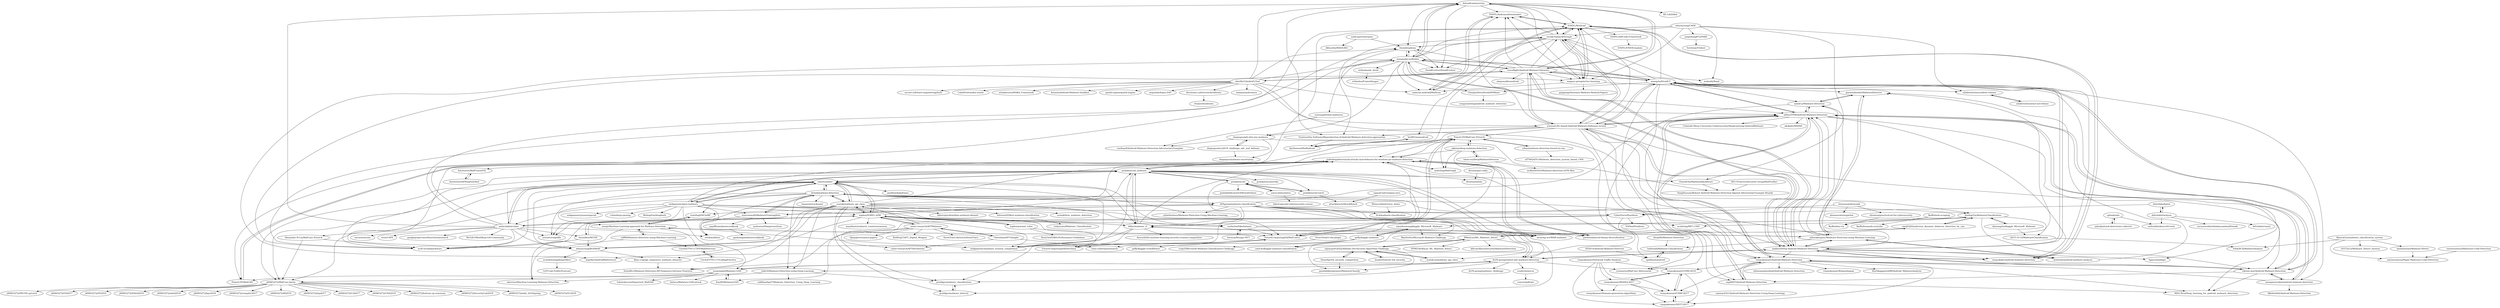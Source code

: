 digraph G {
"ArtemKushnerov/az" -> "E0HYL/AndrozooDownloader"
"ArtemKushnerov/az" -> "annamalai-nr/drebin"
"ArtemKushnerov/az" -> "fmind/euphony"
"ArtemKushnerov/az" -> "traceflight/Android-Malware-Datasets"
"ArtemKushnerov/az" -> "DroidEvolver/DroidEvolver"
"ArtemKushnerov/az" -> "seclab-fudan/APIGraph"
"ArtemKushnerov/az" -> "Trustworthy-Software/Reproduction-of-Android-Malware-detection-approaches"
"ArtemKushnerov/az" -> "wagner-group/active-learning"
"ArtemKushnerov/az" -> "IIE-LibD/libd" ["e"=1]
"ArtemKushnerov/az" -> "E0HYL/MsDroid"
"alexMyG/AndroPyTool" -> "traceflight/Android-Malware-Datasets"
"alexMyG/AndroPyTool" -> "annamalai-nr/drebin"
"alexMyG/AndroPyTool" -> "aditya5558/Android-Malware-Detection"
"alexMyG/AndroPyTool" -> "yueyueL/DL-based-Android-Malware-Defenses-review"
"alexMyG/AndroPyTool" -> "devoteam-cybertrust/droidstatx"
"alexMyG/AndroPyTool" -> "maaaaz/androwarn" ["e"=1]
"alexMyG/AndroPyTool" -> "secure-software-engineering/SuSi" ["e"=1]
"alexMyG/AndroPyTool" -> "CalebFenton/dex-oracle" ["e"=1]
"alexMyG/AndroPyTool" -> "fmind/euphony"
"alexMyG/AndroPyTool" -> "vinayakakv/android-malware-detection"
"alexMyG/AndroPyTool" -> "ArtemKushnerov/az"
"alexMyG/AndroPyTool" -> "xtiankisutsa/MARA_Framework" ["e"=1]
"alexMyG/AndroPyTool" -> "Areizen/Android-Malware-Sandbox" ["e"=1]
"alexMyG/AndroPyTool" -> "quark-engine/quark-engine" ["e"=1]
"alexMyG/AndroPyTool" -> "arguslab/Argus-SAF" ["e"=1]
"AFAgarap/malware-classification" -> "pratikpv/malware_classification"
"AFAgarap/malware-classification" -> "dchad/malware-detection"
"AFAgarap/malware-classification" -> "ManSoSec/Microsoft-Malware-Challenge"
"AFAgarap/malware-classification" -> "Te-k/malware-classification"
"AFAgarap/malware-classification" -> "pratikpv/malware_detect2"
"AFAgarap/malware-classification" -> "marcoramilli/MalwareTrainingSets"
"AFAgarap/malware-classification" -> "cyberhunters/Malware-Detection-Using-Machine-Learning"
"AFAgarap/malware-classification" -> "xvshiting/MFC-CNN"
"AFAgarap/malware-classification" -> "aditya5558/Android-Malware-Detection"
"AFAgarap/malware-classification" -> "ALFA-group/robust-adv-malware-detection"
"AFAgarap/malware-classification" -> "bindog/ToyMalwareClassification"
"AFAgarap/malware-classification" -> "urwithajit9/ClaMP"
"elastic/ember" -> "sophos/SOREL-20M"
"elastic/ember" -> "malicialab/avclass"
"elastic/ember" -> "endgameinc/gym-malware"
"elastic/ember" -> "pralab/secml_malware"
"elastic/ember" -> "ocatak/malware_api_class"
"elastic/ember" -> "erocarrera/pefile" ["e"=1]
"elastic/ember" -> "bfilar/malware_rl"
"elastic/ember" -> "ucsb-seclab/packware"
"elastic/ember" -> "FutureComputing4AI/MalConv2"
"elastic/ember" -> "endgameinc/malware_evasion_competition"
"elastic/ember" -> "dchad/malware-detection"
"elastic/ember" -> "Alexander-H-Liu/MalConv-Pytorch"
"elastic/ember" -> "j40903272/MalConv-keras"
"elastic/ember" -> "whyisyoung/BODMAS"
"elastic/ember" -> "guelfoweb/peframe" ["e"=1]
"ALFA-group/robust-adv-malware-detection" -> "pratikpv/malware_classification"
"ALFA-group/robust-adv-malware-detection" -> "yuxiaorun/MalConv-Adversarial"
"ALFA-group/robust-adv-malware-detection" -> "riak16/Malware-Detection-using-Deep-Learning"
"ALFA-group/robust-adv-malware-detection" -> "niallmcl/Deep-Android-Malware-Detection"
"ALFA-group/robust-adv-malware-detection" -> "yanminglai/Malware-GAN"
"ALFA-group/robust-adv-malware-detection" -> "ryderling/adversarial-attacks-and-defenses-for-windows-pe-malware-detection"
"ALFA-group/robust-adv-malware-detection" -> "srndic/mimicus"
"ALFA-group/robust-adv-malware-detection" -> "ALFA-group/malware_challenge"
"ZaydH/MalwareGAN" -> "yanminglai/Malware-GAN"
"tuff96/Malware-detection-using-Machine-Learning" -> "surajr/Machine-Learning-approach-for-Malware-Detection"
"tuff96/Malware-detection-using-Machine-Learning" -> "obarrera/Machine-Learning-Malware-Detection"
"tuff96/Malware-detection-using-Machine-Learning" -> "CircleZ3791117/PEMalDetection"
"shramos/polymorph" -> "shramos/winregmitm"
"shramos/polymorph" -> "CyberForce/Pesidious"
"shramos/polymorph" -> "shramos/practical-ml-for-cybersecurity"
"riak16/Malware-Detection-using-Deep-Learning" -> "siddhanthp27/Malware_Detection_Using_Deep_Learning"
"riak16/Malware-Detection-using-Deep-Learning" -> "pratikpv/malware_classification"
"riak16/Malware-Detection-using-Deep-Learning" -> "obarrera/Machine-Learning-Malware-Detection"
"malscan-android/MalScan" -> "E0HYL/MsDroid"
"malscan-android/MalScan" -> "E0HYL/AndrozooDownloader"
"cyber-research/APTMalware" -> "cyber-research/APTAttribution"
"cyber-research/APTMalware" -> "Cherishao/APT-Sample"
"cyber-research/APTMalware" -> "RedDrip7/APT_Digital_Weapon" ["e"=1]
"cyber-research/APTMalware" -> "threaTrace-detector/threaTrace" ["e"=1]
"cyber-research/APTMalware" -> "tfjmp/provenance-papers" ["e"=1]
"cyber-research/APTMalware" -> "ocatak/malware_api_class"
"cyber-research/APTMalware" -> "friendllcc/Malware-Detection-API-Sequence-Intrinsic-Features"
"cyber-research/APTMalware" -> "sophos/SOREL-20M"
"vikram-mm/Android-Malware-Detection" -> "aditya5558/Android-Malware-Detection"
"vikram-mm/Android-Malware-Detection" -> "vinayakumarr/Android-Malware-Detection"
"vikram-mm/Android-Malware-Detection" -> "aup8497/Android-Malware-Detection"
"vikram-mm/Android-Malware-Detection" -> "niallmcl/Deep-Android-Malware-Detection"
"vikram-mm/Android-Malware-Detection" -> "maoqyhz/DroidCC"
"vikram-mm/Android-Malware-Detection" -> "anoopmsivadas/android-malware-detection"
"vikram-mm/Android-Malware-Detection" -> "MSG-Xtra/Deep_learning_for_android_malware_detection"
"j40903272/MalConv-keras" -> "j40903272/PRUNE-pytorch"
"j40903272/MalConv-keras" -> "j40903272/OS2017"
"j40903272/MalConv-keras" -> "j40903272/SP2016"
"j40903272/MalConv-keras" -> "j40903272/NASA2016"
"j40903272/MalConv-keras" -> "j40903272/sdml2018"
"j40903272/MalConv-keras" -> "j40903272/hpc2018"
"j40903272/MalConv-keras" -> "j40903272/compiler2017"
"j40903272/MalConv-keras" -> "j40903272/IR2019"
"j40903272/MalConv-keras" -> "j40903272/dsp2017"
"j40903272/MalConv-keras" -> "j40903272/CA2017"
"j40903272/MalConv-keras" -> "j40903272/CNS2019"
"j40903272/MalConv-keras" -> "j40903272/bottom-up-summary"
"j40903272/MalConv-keras" -> "j40903272/SecurityLab2019"
"j40903272/MalConv-keras" -> "j40903272/mlds_2018spring"
"j40903272/MalConv-keras" -> "j40903272/VC2018"
"ylhao/malware-detection-based-on-cnn" -> "a574824551/Malware_detection_system_based_CNN"
"ylhao/malware-detection-based-on-cnn" -> "PowerLZY/MalConv-Pytorch"
"aditya5558/Android-Malware-Detection" -> "vikram-mm/Android-Malware-Detection"
"aditya5558/Android-Malware-Detection" -> "aup8497/Android-Malware-Detection"
"aditya5558/Android-Malware-Detection" -> "vinayakumarr/Android-Malware-Detection"
"aditya5558/Android-Malware-Detection" -> "maoqyhz/DroidCC"
"aditya5558/Android-Malware-Detection" -> "namk12/Malware-Detection"
"aditya5558/Android-Malware-Detection" -> "vinayakakv/android-malware-detection"
"aditya5558/Android-Malware-Detection" -> "yueyueL/DL-based-Android-Malware-Defenses-review"
"aditya5558/Android-Malware-Detection" -> "niallmcl/Deep-Android-Malware-Detection"
"aditya5558/Android-Malware-Detection" -> "Colorado-Mesa-University-Cybersecurity/DeepLearning-AndroidMalware" ["e"=1]
"aditya5558/Android-Malware-Detection" -> "anoopmsivadas/android-malware-detection"
"aditya5558/Android-Malware-Detection" -> "MSG-Xtra/Deep_learning_for_android_malware_detection"
"aditya5558/Android-Malware-Detection" -> "okokabv/MAPAS"
"aup8497/Android-Malware-Detection" -> "sammy4321/Android-Malware-Detection-Using-Deep-Learning"
"aup8497/Android-Malware-Detection" -> "MSG-Xtra/Deep_learning_for_android_malware_detection"
"aup8497/Android-Malware-Detection" -> "aditya5558/Android-Malware-Detection"
"aup8497/Android-Malware-Detection" -> "vinayakumarr/Android-Malware-Detection"
"spallas/mandroid" -> "hafeezali/Malware-Classification"
"maoqyhz/DroidCC" -> "aditya5558/Android-Malware-Detection"
"maoqyhz/DroidCC" -> "vikram-mm/Android-Malware-Detection"
"maoqyhz/DroidCC" -> "niallmcl/Deep-Android-Malware-Detection"
"maoqyhz/DroidCC" -> "yueyueL/DL-based-Android-Malware-Defenses-review"
"maoqyhz/DroidCC" -> "vinayakumarr/Android-Malware-Detection"
"maoqyhz/DroidCC" -> "namk12/Malware-Detection"
"maoqyhz/DroidCC" -> "annamalai-nr/drebin"
"maoqyhz/DroidCC" -> "gizemiskender/MalwareDetector"
"maoqyhz/DroidCC" -> "aup8497/Android-Malware-Detection"
"maoqyhz/DroidCC" -> "traceflight/Android-Malware-Datasets"
"maoqyhz/DroidCC" -> "anoopmsivadas/android-malware-detection"
"maoqyhz/DroidCC" -> "E0HYL/MsDroid"
"maoqyhz/DroidCC" -> "hgascon/adagio"
"maoqyhz/DroidCC" -> "ChenJunHero/DroidAPIMiner"
"maoqyhz/DroidCC" -> "seclab-fudan/APIGraph"
"yanminglai/Malware-GAN" -> "ZaydH/MalwareGAN"
"yanminglai/Malware-GAN" -> "PowerLZY/MalGAN"
"yanminglai/Malware-GAN" -> "lzylucy/Malware-GAN-attack"
"yanminglai/Malware-GAN" -> "tubutubucorn/Improved_MalGAN"
"yanminglai/Malware-GAN" -> "ALFA-group/robust-adv-malware-detection"
"yanminglai/Malware-GAN" -> "j40903272/MalConv-keras"
"zwq0320/malicious_dynamic_behavior_detection_by_cnn" -> "bindog/ToyMalwareClassification"
"zwq0320/malicious_dynamic_behavior_detection_by_cnn" -> "RManLuo/ML_Malware_detect"
"devoteam-cybertrust/droidstatx" -> "clviper/droidstatx"
"RManLuo/ML_Malware_detect" -> "enjoysport2022/Alibaba-3rd-Security-Algorithm-Challenge"
"RManLuo/ML_Malware_detect" -> "goodskillprogramer/MalwareClassify"
"RManLuo/ML_Malware_detect" -> "ocatak-zz/malware_api_class"
"RManLuo/ML_Malware_detect" -> "zwq0320/malicious_dynamic_behavior_detection_by_cnn"
"RManLuo/ML_Malware_detect" -> "HYWZ36/Aliyun_ML_Malware_detect"
"RManLuo/ML_Malware_detect" -> "k8scat/AliyunSecurityMaliwareDetection"
"Cherishao/APT-Sample" -> "cyber-research/APTMalware"
"Cherishao/APT-Sample" -> "cyber-research/APTAttribution"
"Cherishao/APT-Sample" -> "telsy-cyberops/research"
"ocatak-zz/malware_api_class" -> "enjoysport2022/Alibaba-3rd-Security-Algorithm-Challenge"
"namk12/Malware-Detection" -> "gizemiskender/MalwareDetector"
"namk12/Malware-Detection" -> "spallas/mandroid"
"namk12/Malware-Detection" -> "aditya5558/Android-Malware-Detection"
"endgameinc/malware_evasion_competition" -> "FutureComputing4AI/MalConv2"
"enjoysport2022/Alibaba-3rd-Security-Algorithm-Challenge" -> "beader/tianchi-3rd_security"
"enjoysport2022/Alibaba-3rd-Security-Algorithm-Challenge" -> "DeanNg/3rd_security_competition"
"enjoysport2022/Alibaba-3rd-Security-Algorithm-Challenge" -> "goodskillprogramer/MalwareClassify"
"enjoysport2022/Alibaba-3rd-Security-Algorithm-Challenge" -> "RManLuo/ML_Malware_detect"
"enjoysport2022/Alibaba-3rd-Security-Algorithm-Challenge" -> "ocatak-zz/malware_api_class"
"DeanNg/3rd_security_competition" -> "enjoysport2022/Alibaba-3rd-Security-Algorithm-Challenge"
"DeanNg/3rd_security_competition" -> "goodskillprogramer/MalwareClassify"
"ChenJunHero/DroidAPIMiner" -> "congyuandong/android_malware_detection"
"vinayakumarr/Android-Malware-Detection" -> "vinayakumarr/CDMC2016"
"vinayakumarr/Android-Malware-Detection" -> "vinayakumarr/CDMC2017"
"vinayakumarr/Android-Malware-Detection" -> "aditya5558/Android-Malware-Detection"
"vinayakumarr/Android-Malware-Detection" -> "aup8497/Android-Malware-Detection"
"vinayakumarr/Android-Malware-Detection" -> "vinayakumarr/DEFT-2017"
"vinayakumarr/Android-Malware-Detection" -> "vikram-mm/Android-Malware-Detection"
"vinayakumarr/Android-Malware-Detection" -> "aliemamalinezhad/Android-Malware-Detection"
"vinayakumarr/Android-Malware-Detection" -> "MSG-Xtra/Deep_learning_for_android_malware_detection"
"vinayakumarr/Android-Malware-Detection" -> "vinayakumarr/Kalasalingam"
"vinayakumarr/Android-Malware-Detection" -> "Kartikaggarwal98/Android_MalwareAnalysis"
"srndic/mimicus" -> "csmutz/pdfrate"
"beader/tianchi-3rd_security" -> "enjoysport2022/Alibaba-3rd-Security-Algorithm-Challenge"
"CircleZ3791117/PEMalDetection" -> "CircleZ3791117/CodingPractice"
"Alexander-H-Liu/MalConv-Pytorch" -> "j40903272/MalConv-keras"
"Alexander-H-Liu/MalConv-Pytorch" -> "ucsb-seclab/packware"
"sontung/drebin-malwares" -> "vasilisprf/Android-Malware-Detection-Adversarial-Examples"
"vinayakumarr/Network-Traffic-Analysis" -> "vinayakumarr/CDMC2016"
"vinayakumarr/Network-Traffic-Analysis" -> "vinayakumarr/CDMC2017"
"vinayakumarr/Network-Traffic-Analysis" -> "vinayakumarr/WASSA-2017"
"vinayakumarr/Network-Traffic-Analysis" -> "vinayakumarr/DEFT-2017"
"vinayakumarr/Network-Traffic-Analysis" -> "vinayakumarr/Domain-generation-algorithms"
"vinayakumarr/WASSA-2017" -> "vinayakumarr/DEFT-2017"
"vinayakumarr/WASSA-2017" -> "vinayakumarr/CDMC2016"
"vinayakumarr/WASSA-2017" -> "vinayakumarr/CDMC2017"
"vinayakumarr/WASSA-2017" -> "vinayakumarr/Domain-generation-algorithms"
"vinayakumarr/CDMC2017" -> "vinayakumarr/CDMC2016"
"vinayakumarr/CDMC2017" -> "vinayakumarr/DEFT-2017"
"vinayakumarr/DEFT-2017" -> "vinayakumarr/CDMC2017"
"vinayakumarr/CDMC2016" -> "vinayakumarr/CDMC2017"
"vinayakumarr/CDMC2016" -> "vinayakumarr/WASSA-2017"
"vinayakumarr/CDMC2016" -> "vinayakumarr/DEFT-2017"
"hafeezali/Malware-Classification" -> "spallas/mandroid"
"CircleZ3791117/CodingPractice" -> "CircleZ3791117/PEMalDetection"
"E0HYL/AndrozooDownloader" -> "E0HYL/MsDroid"
"E0HYL/AndrozooDownloader" -> "malscan-android/MalScan"
"shramos/practical-ml-for-cybersecurity" -> "lkuffo/data-viz"
"pratikpv/malware_detect2" -> "pratikpv/malware_classification"
"deqangss/aics2019_challenge_adv_mal_defense" -> "deqangss/adv-dnn-ens-malware"
"deqangss/aics2019_challenge_adv_mal_defense" -> "deqangss/malware-uncertainty"
"pratikpv/malware_classification" -> "pratikpv/malware_detect2"
"ocatak/malware_api_class" -> "whyisyoung/BODMAS"
"ocatak/malware_api_class" -> "ryderling/adversarial-attacks-and-defenses-for-windows-pe-malware-detection"
"ocatak/malware_api_class" -> "elastic/ember"
"ocatak/malware_api_class" -> "friendllcc/Malware-Detection-API-Sequence-Intrinsic-Features"
"ocatak/malware_api_class" -> "pratikpv/malware_detect2"
"ocatak/malware_api_class" -> "PowerLZY/MalConv-Pytorch"
"ocatak/malware_api_class" -> "khas-ccip/api_sequences_malware_datasets"
"ocatak/malware_api_class" -> "sophos/SOREL-20M"
"ocatak/malware_api_class" -> "dchad/malware-detection"
"ocatak/malware_api_class" -> "ocatak/lstm_malware_detection"
"ocatak/malware_api_class" -> "bitterzzZZ/Bert-malware-classification"
"ocatak/malware_api_class" -> "pratikpv/malware_classification"
"ocatak/malware_api_class" -> "riak16/Malware-Detection-using-Deep-Learning"
"ocatak/malware_api_class" -> "iosifache/DikeDataset"
"ocatak/malware_api_class" -> "fabriciojoc/brazilian-malware-dataset"
"CyberForce/Pesidious" -> "ZaydH/MalwareGAN"
"CyberForce/Pesidious" -> "Vi45en/Pesidious"
"CyberForce/Pesidious" -> "bfilar/malware_rl"
"CyberForce/Pesidious" -> "yuxiaorun/MalConv-Adversarial"
"delvelabs/batea" -> "delvelabs/tachyon"
"delvelabs/batea" -> "CyberForce/Pesidious"
"pralab/secml_malware" -> "bfilar/malware_rl"
"pralab/secml_malware" -> "ryderling/adversarial-attacks-and-defenses-for-windows-pe-malware-detection"
"pralab/secml_malware" -> "pralab/secml"
"pralab/secml_malware" -> "pwwl/enhanced-binary-diversification"
"pralab/secml_malware" -> "weisong-ucr/MAB-malware"
"pralab/secml_malware" -> "FutureComputing4AI/MalConv2"
"pralab/secml_malware" -> "ucsb-seclab/packware"
"pralab/secml_malware" -> "endgameinc/gym-malware"
"pralab/secml_malware" -> "endgameinc/malware_evasion_competition"
"pralab/secml_malware" -> "elastic/ember"
"pralab/secml_malware" -> "j40903272/MalConv-keras"
"pralab/secml_malware" -> "pralab/toucanstrike"
"pralab/secml_malware" -> "ClonedOne/MalwareBackdoors"
"pralab/secml_malware" -> "pralab/secml-torch"
"pralab/secml_malware" -> "dtrizna/nebula"
"lkuffo/web-scraping" -> "lkuffo/data-viz"
"lkuffo/web-scraping" -> "lkuffo/leonardo-youtube"
"seclab-fudan/APIGraph" -> "wagner-group/active-learning"
"seclab-fudan/APIGraph" -> "E0HYL/MsDroid"
"seclab-fudan/APIGraph" -> "DroidEvolver/DroidEvolver"
"seclab-fudan/APIGraph" -> "Sp1keeeee/MaMadroid"
"seclab-fudan/APIGraph" -> "vinayakakv/android-malware-detection"
"seclab-fudan/APIGraph" -> "Trustworthy-Software/Reproduction-of-Android-Malware-detection-approaches"
"seclab-fudan/APIGraph" -> "E0HYL/AndrozooDownloader"
"seclab-fudan/APIGraph" -> "yueyueL/DL-based-Android-Malware-Defenses-review"
"seclab-fudan/APIGraph" -> "fmind/euphony"
"seclab-fudan/APIGraph" -> "IanWE/mamadroid"
"whyisyoung/CADE" -> "seclab-fudan/APIGraph"
"whyisyoung/CADE" -> "whyisyoung/BODMAS"
"whyisyoung/CADE" -> "wagner-group/active-learning"
"whyisyoung/CADE" -> "ucsb-seclab/packware"
"whyisyoung/CADE" -> "wubozhi/Xmal"
"whyisyoung/CADE" -> "s2labres/transcendent-release"
"whyisyoung/CADE" -> "ClonedOne/MalwareBackdoors"
"whyisyoung/CADE" -> "junjieliang672/FARE"
"islem-esi/DeepMalwareDetector" -> "avdhoot0303/Malware-detection-of-PE-files"
"islem-esi/DeepMalwareDetector" -> "jaketae/deep-malware-detection"
"delvelabs/tachyon" -> "delvelabs/vane2" ["e"=1]
"delvelabs/tachyon" -> "carbonblack/excel4-tests"
"delvelabs/tachyon" -> "delvelabs/batea"
"delvelabs/tachyon" -> "secureworks/whiskeysamlandfriends"
"sophos/yaraml_rules" -> "FutureComputing4AI/AutoYara"
"sophos/yaraml_rules" -> "Neo23x0/YARA-Performance-Guidelines" ["e"=1]
"sophos/yaraml_rules" -> "sophos/SOREL-20M"
"FutureComputing4AI/AutoYara" -> "FutureComputing4AI/MalConv2"
"BiancaGuo/malware_classification_system" -> "VoldyRCX/MalwareAnalyze"
"BiancaGuo/malware_classification_system" -> "16372212/Malware_Detect_System"
"BiancaGuo/malware_classification_system" -> "dasilaoluoao/Malware-Detect"
"BiancaGuo/malware_classification_system" -> "eastmountyxz/Paper-Malicious-Code-Detection"
"dasilaoluoao/Malware-Detect" -> "eastmountyxz/Paper-Malicious-Code-Detection"
"Asichurter/APISeqFewShot" -> "Asichurter/MalFusionFSL"
"IanWE/mamadroid" -> "Sp1keeeee/MaMadroid"
"vinayakakv/android-malware-detection" -> "E0HYL/MsDroid"
"anoopmsivadas/android-malware-detection" -> "Akhilesh64/Android-Malware-Detection"
"anoopmsivadas/android-malware-detection" -> "vikram-mm/Android-Malware-Detection"
"anoopmsivadas/android-malware-detection" -> "vinayakumarr/Android-Malware-Detection"
"anoopmsivadas/android-malware-detection" -> "aditya5558/Android-Malware-Detection"
"VirusTotal/vt-ida-plugin" -> "telsy-cyberops/research"
"pralab/secml" -> "pralab/secml_malware"
"pralab/secml" -> "pralab/secml-torch"
"pralab/secml" -> "bfilar/malware_rl"
"pralab/secml" -> "pralab/IndicatorsOfAttackFailure"
"pralab/secml" -> "unica-mlsec/mlsec"
"bfilar/malware_rl" -> "pralab/secml_malware"
"bfilar/malware_rl" -> "weisong-ucr/MAB-malware"
"bfilar/malware_rl" -> "ryderling/adversarial-attacks-and-defenses-for-windows-pe-malware-detection"
"bfilar/malware_rl" -> "whyisyoung/BODMAS"
"bfilar/malware_rl" -> "pwwl/enhanced-binary-diversification"
"bfilar/malware_rl" -> "endgameinc/malware_evasion_competition"
"bfilar/malware_rl" -> "Azure/2020-machine-learning-security-evasion-competition"
"eastmountyxz/Malicious-Code-Detection" -> "eastmountyxz/Paper-Malicious-Code-Detection"
"deqangss/adv-dnn-ens-malware" -> "deqangss/aics2019_challenge_adv_mal_defense"
"deqangss/adv-dnn-ens-malware" -> "YangXiuxuan/Robust-Android-Malware-Detection-Against-Adversarial-Example-Attacks"
"deqangss/adv-dnn-ens-malware" -> "vasilisprf/Android-Malware-Detection-Adversarial-Examples"
"deqangss/adv-dnn-ens-malware" -> "deqangss/malware-uncertainty"
"sophos/SOREL-20M" -> "elastic/ember"
"sophos/SOREL-20M" -> "malicialab/avclass"
"sophos/SOREL-20M" -> "pralab/secml_malware"
"sophos/SOREL-20M" -> "sophos/yaraml_rules"
"sophos/SOREL-20M" -> "boozallen/MOTIF"
"sophos/SOREL-20M" -> "ocatak/malware_api_class"
"sophos/SOREL-20M" -> "bfilar/malware_rl"
"sophos/SOREL-20M" -> "FutureComputing4AI/MalConv2"
"sophos/SOREL-20M" -> "ucsb-seclab/packware"
"sophos/SOREL-20M" -> "iosifache/DikeDataset"
"sophos/SOREL-20M" -> "endgameinc/malware_evasion_competition"
"sophos/SOREL-20M" -> "whyisyoung/BODMAS"
"sophos/SOREL-20M" -> "erocarrera/pefile" ["e"=1]
"sophos/SOREL-20M" -> "mandiant/sunburst_countermeasures" ["e"=1]
"sophos/SOREL-20M" -> "cyber-research/APTMalware"
"xiaozhouwang/kaggle_Microsoft_Malware" -> "geffy/kaggle-malware"
"xiaozhouwang/kaggle_Microsoft_Malware" -> "bindog/ToyMalwareClassification"
"xiaozhouwang/kaggle_Microsoft_Malware" -> "ManSoSec/Microsoft-Malware-Challenge"
"xiaozhouwang/kaggle_Microsoft_Malware" -> "sash-ko/kaggle-malware-classification"
"jaketae/deep-malware-detection" -> "PowerLZY/MalConv-Pytorch"
"jaketae/deep-malware-detection" -> "ryderling/adversarial-attacks-and-defenses-for-windows-pe-malware-detection"
"jaketae/deep-malware-detection" -> "FutureComputing4AI/MalConv2"
"jaketae/deep-malware-detection" -> "ryderling/MalGraph"
"jaketae/deep-malware-detection" -> "islem-esi/DeepMalwareDetector"
"daxiongshu/kaggle_Microsoft_Malware" -> "bindog/ToyMalwareClassification"
"daxiongshu/kaggle_Microsoft_Malware" -> "2015-10-10/MalwareClassification"
"splunk/attack-detections-collector" -> "splunk/salo"
"Sp1keeeee/MaMadroid" -> "IanWE/mamadroid"
"PowerLZY/MalConv-Pytorch" -> "FutureComputing4AI/MalConv2"
"PowerLZY/MalConv-Pytorch" -> "ylhao/malware-detection-based-on-cnn"
"PowerLZY/MalConv-Pytorch" -> "jaketae/deep-malware-detection"
"PowerLZY/MalConv-Pytorch" -> "PowerLZY/MalGAN"
"PowerLZY/MalConv-Pytorch" -> "yuxiaorun/MalConv-Adversarial"
"PowerLZY/MalConv-Pytorch" -> "ryderling/MalGraph"
"PowerLZY/MalConv-Pytorch" -> "ryderling/adversarial-attacks-and-defenses-for-windows-pe-malware-detection"
"geffy/kaggle-malware" -> "xiaozhouwang/kaggle_Microsoft_Malware"
"geffy/kaggle-malware" -> "sash-ko/kaggle-malware-classification"
"geffy/kaggle-malware" -> "geffy/kaggle-crowdflower" ["e"=1]
"geffy/kaggle-malware" -> "vrajs5/Microsoft-Malware-Classification-Challenge"
"weisong-ucr/MAB-malware" -> "ryderling/adversarial-attacks-and-defenses-for-windows-pe-malware-detection"
"weisong-ucr/MAB-malware" -> "bfilar/malware_rl"
"pwwl/enhanced-binary-diversification" -> "ryderling/adversarial-attacks-and-defenses-for-windows-pe-malware-detection"
"FutureComputing4AI/MalConv2" -> "endgameinc/malware_evasion_competition"
"FutureComputing4AI/MalConv2" -> "PowerLZY/MalConv-Pytorch"
"FutureComputing4AI/MalConv2" -> "FutureComputing4AI/AutoYara"
"whyisyoung/BODMAS" -> "khas-ccip/api_sequences_malware_datasets"
"whyisyoung/BODMAS" -> "evandowning/deepreflect"
"Asichurter/MalFusionFSL" -> "Asichurter/APISeqFewShot"
"yueyueL/DL-based-Android-Malware-Defenses-review" -> "aditya5558/Android-Malware-Detection"
"yueyueL/DL-based-Android-Malware-Defenses-review" -> "E0HYL/MsDroid"
"yueyueL/DL-based-Android-Malware-Defenses-review" -> "vinayakakv/android-malware-detection"
"yueyueL/DL-based-Android-Malware-Defenses-review" -> "seclab-fudan/APIGraph"
"yueyueL/DL-based-Android-Malware-Defenses-review" -> "maoqyhz/DroidCC"
"yueyueL/DL-based-Android-Malware-Defenses-review" -> "vikram-mm/Android-Malware-Detection"
"yueyueL/DL-based-Android-Malware-Defenses-review" -> "E0HYL/AndrozooDownloader"
"yueyueL/DL-based-Android-Malware-Defenses-review" -> "Trustworthy-Software/Reproduction-of-Android-Malware-detection-approaches"
"yueyueL/DL-based-Android-Malware-Defenses-review" -> "traceflight/Android-Malware-Datasets"
"yueyueL/DL-based-Android-Malware-Defenses-review" -> "ryderling/adversarial-attacks-and-defenses-for-windows-pe-malware-detection"
"yueyueL/DL-based-Android-Malware-Defenses-review" -> "niallmcl/Deep-Android-Malware-Detection"
"yueyueL/DL-based-Android-Malware-Defenses-review" -> "vinayakumarr/Android-Malware-Detection"
"yueyueL/DL-based-Android-Malware-Defenses-review" -> "aup8497/Android-Malware-Detection"
"yueyueL/DL-based-Android-Malware-Defenses-review" -> "deqangss/adv-dnn-ens-malware"
"yueyueL/DL-based-Android-Malware-Defenses-review" -> "PowerLZY/MalConv-Pytorch"
"iosifache/DikeDataset" -> "bormaa/Benign-NET"
"iosifache/DikeDataset" -> "pwwl/enhanced-binary-diversification"
"iosifache/DikeDataset" -> "FutureComputing4AI/MalConv2"
"iosifache/DikeDataset" -> "ryderling/adversarial-attacks-and-defenses-for-windows-pe-malware-detection"
"ClonedOne/MalwareBackdoors" -> "YangXiuxuan/Robust-Android-Malware-Detection-Against-Adversarial-Example-Attacks"
"Trustworthy-Software/Reproduction-of-Android-Malware-detection-approaches" -> "Sp1keeeee/MaMadroid"
"bitterzzZZ/Bert-malware-classification" -> "rickyxume/Malware_Classification"
"evandowning/deepreflect" -> "CyFI-Lab-Public/Forecast"
"junjieliang672/FARE" -> "Secbrain/Trident"
"PowerLZY/MalGAN" -> "ryderling/adversarial-attacks-and-defenses-for-windows-pe-malware-detection"
"E0HYL/AI4Code-Framework" -> "E0HYL/FINER-explain"
"bormaa/Benign-NET" -> "iosifache/DikeDataset"
"mgoffin/malwarecookbook" -> "ganboing/malwarecookbook"
"bindog/ToyMalwareClassification" -> "daxiongshu/kaggle_Microsoft_Malware"
"bindog/ToyMalwareClassification" -> "2015-10-10/MalwareClassification"
"bindog/ToyMalwareClassification" -> "vikram-mm/Android-Malware-Detection"
"bindog/ToyMalwareClassification" -> "zwq0320/malicious_dynamic_behavior_detection_by_cnn"
"bindog/ToyMalwareClassification" -> "xiaozhouwang/kaggle_Microsoft_Malware"
"bindog/ToyMalwareClassification" -> "xvshiting/MFC-CNN"
"dtrizna/quo.vadis" -> "dtrizna/nebula"
"unica-mlsec/mlsec" -> "pralab/secml"
"unica-mlsec/mlsec" -> "fabriciojoc/ml-cybersecuritiy-course"
"ryderling/adversarial-attacks-and-defenses-for-windows-pe-malware-detection" -> "weisong-ucr/MAB-malware"
"ryderling/adversarial-attacks-and-defenses-for-windows-pe-malware-detection" -> "pralab/secml_malware"
"ryderling/adversarial-attacks-and-defenses-for-windows-pe-malware-detection" -> "pwwl/enhanced-binary-diversification"
"ryderling/adversarial-attacks-and-defenses-for-windows-pe-malware-detection" -> "PowerLZY/MalGAN"
"ryderling/adversarial-attacks-and-defenses-for-windows-pe-malware-detection" -> "ryderling/MalGraph"
"ryderling/adversarial-attacks-and-defenses-for-windows-pe-malware-detection" -> "Asichurter/MalFusionFSL"
"boozallen/MOTIF" -> "whyisyoung/BODMAS"
"boozallen/MOTIF" -> "ucsb-seclab/packware"
"boozallen/MOTIF" -> "sophos/SOREL-20M"
"E0HYL/MsDroid" -> "E0HYL/AndrozooDownloader"
"E0HYL/MsDroid" -> "vinayakakv/android-malware-detection"
"E0HYL/MsDroid" -> "seclab-fudan/APIGraph"
"E0HYL/MsDroid" -> "malscan-android/MalScan"
"E0HYL/MsDroid" -> "wagner-group/active-learning"
"E0HYL/MsDroid" -> "E0HYL/AI4Code-Framework"
"splunk/salo" -> "splunk/attack-detections-collector"
"splunk/salo" -> "carbonblack/excel4-tests"
"khas-ccip/api_sequences_malware_datasets" -> "friendllcc/Malware-Detection-API-Sequence-Intrinsic-Features"
"mwleeds/android-malware-analysis" -> "mburakergenc/Malware-Detection-using-Machine-Learning"
"mwleeds/android-malware-analysis" -> "gizemiskender/MalwareDetector"
"urwithajit9/ClaMP" -> "surajr/Machine-Learning-approach-for-Malware-Detection"
"pralab/secml-torch" -> "pralab/secml"
"pralab/secml-torch" -> "attackbench/AttackBench"
"traceflight/Android-Malware-Datasets" -> "annamalai-nr/drebin"
"traceflight/Android-Malware-Datasets" -> "seclab-fudan/APIGraph"
"traceflight/Android-Malware-Datasets" -> "wagner-group/active-learning"
"traceflight/Android-Malware-Datasets" -> "niallmcl/Deep-Android-Malware-Detection"
"traceflight/Android-Malware-Datasets" -> "yueyueL/DL-based-Android-Malware-Defenses-review"
"traceflight/Android-Malware-Datasets" -> "maoqyhz/DroidCC"
"traceflight/Android-Malware-Datasets" -> "ArtemKushnerov/az"
"traceflight/Android-Malware-Datasets" -> "E0HYL/MsDroid"
"traceflight/Android-Malware-Datasets" -> "alexMyG/AndroPyTool"
"traceflight/Android-Malware-Datasets" -> "fmind/euphony"
"traceflight/Android-Malware-Datasets" -> "E0HYL/AndrozooDownloader"
"traceflight/Android-Malware-Datasets" -> "wubozhi/Xmal"
"traceflight/Android-Malware-Datasets" -> "ucsb-seclab/packware"
"traceflight/Android-Malware-Datasets" -> "aditya5558/Android-Malware-Detection"
"traceflight/Android-Malware-Datasets" -> "aleguma/kronodroid"
"ririhedou/dr_droid" -> "ririhedou/FrameHanger"
"wagner-group/active-learning" -> "seclab-fudan/APIGraph"
"wagner-group/active-learning" -> "s2labres/transcendent-release"
"wagner-group/active-learning" -> "E0HYL/MsDroid"
"wagner-group/active-learning" -> "E0HYL/AndrozooDownloader"
"wagner-group/active-learning" -> "malscan-android/MalScan"
"wagner-group/active-learning" -> "gnipping/Awesome-Malware-Related-Papers"
"malicialab/avclass" -> "elastic/ember"
"malicialab/avclass" -> "fmind/euphony"
"malicialab/avclass" -> "sophos/SOREL-20M"
"malicialab/avclass" -> "ucsb-seclab/packware"
"malicialab/avclass" -> "annamalai-nr/drebin"
"malicialab/avclass" -> "necst/arancino" ["e"=1]
"malicialab/avclass" -> "ArtemKushnerov/az"
"malicialab/avclass" -> "boozallen/MOTIF"
"malicialab/avclass" -> "rieck/malheur" ["e"=1]
"malicialab/avclass" -> "pralab/secml_malware"
"malicialab/avclass" -> "ctxis/CAPE" ["e"=1]
"malicialab/avclass" -> "googleprojectzero/functionsimsearch" ["e"=1]
"malicialab/avclass" -> "erocarrera/pefile" ["e"=1]
"malicialab/avclass" -> "whyisyoung/BODMAS"
"malicialab/avclass" -> "McGill-DMaS/Kam1n0-Community" ["e"=1]
"dchad/malware-detection" -> "marcoramilli/MalwareTrainingSets"
"dchad/malware-detection" -> "mburakergenc/Malware-Detection-using-Machine-Learning"
"dchad/malware-detection" -> "surajr/Machine-Learning-approach-for-Malware-Detection"
"dchad/malware-detection" -> "niallmcl/Deep-Android-Malware-Detection"
"dchad/malware-detection" -> "AFAgarap/malware-classification"
"dchad/malware-detection" -> "ALFA-group/robust-adv-malware-detection"
"dchad/malware-detection" -> "riak16/Malware-Detection-using-Deep-Learning"
"dchad/malware-detection" -> "ocatak/malware_api_class"
"dchad/malware-detection" -> "j40903272/MalConv-keras"
"dchad/malware-detection" -> "bindog/ToyMalwareClassification"
"dchad/malware-detection" -> "honeynet/cuckooml" ["e"=1]
"dchad/malware-detection" -> "cyberhunters/Malware-Detection-Using-Machine-Learning"
"dchad/malware-detection" -> "elastic/ember"
"dchad/malware-detection" -> "urwithajit9/ClaMP"
"dchad/malware-detection" -> "rieck/malheur" ["e"=1]
"llSourcell/antivirus_demo" -> "Te-k/malware-classification"
"2015-10-10/MalwareClassification" -> "VoldyRCX/MalwareAnalyze"
"s2labres/tesseract-ml-release" -> "s2labres/transcendent-release"
"s2labres/transcendent-release" -> "s2labres/tesseract-ml-release"
"annamalai-nr/drebin" -> "fmind/euphony"
"annamalai-nr/drebin" -> "traceflight/Android-Malware-Datasets"
"annamalai-nr/drebin" -> "seclab-fudan/APIGraph"
"annamalai-nr/drebin" -> "deqangss/adv-dnn-ens-malware"
"annamalai-nr/drebin" -> "niallmcl/Deep-Android-Malware-Detection"
"annamalai-nr/drebin" -> "malscan-android/MalScan"
"annamalai-nr/drebin" -> "wagner-group/active-learning"
"annamalai-nr/drebin" -> "ArtemKushnerov/az"
"annamalai-nr/drebin" -> "DroidEvolver/DroidEvolver"
"annamalai-nr/drebin" -> "impillar/AndroidReferences" ["e"=1]
"annamalai-nr/drebin" -> "maoqyhz/DroidCC"
"annamalai-nr/drebin" -> "sontung/drebin-malwares"
"annamalai-nr/drebin" -> "ChenJunHero/DroidAPIMiner"
"annamalai-nr/drebin" -> "ririhedou/dr_droid"
"annamalai-nr/drebin" -> "E0HYL/MsDroid"
"surajr/Machine-Learning-approach-for-Malware-Detection" -> "obarrera/Machine-Learning-Malware-Detection"
"surajr/Machine-Learning-approach-for-Malware-Detection" -> "tuff96/Malware-detection-using-Machine-Learning"
"surajr/Machine-Learning-approach-for-Malware-Detection" -> "CircleZ3791117/PEMalDetection"
"surajr/Machine-Learning-approach-for-Malware-Detection" -> "mburakergenc/Malware-Detection-using-Machine-Learning"
"surajr/Machine-Learning-approach-for-Malware-Detection" -> "urwithajit9/ClaMP"
"marcoramilli/MalwareTrainingSets" -> "dchad/malware-detection"
"marcoramilli/MalwareTrainingSets" -> "AFAgarap/malware-classification"
"marcoramilli/MalwareTrainingSets" -> "mgoffin/malwarecookbook"
"marcoramilli/MalwareTrainingSets" -> "malwares/DangerousZone" ["e"=1]
"marcoramilli/MalwareTrainingSets" -> "rieck/malheur" ["e"=1]
"SEU-ProactiveSecurity-Group/MalPurifier" -> "YangXiuxuan/Robust-Android-Malware-Detection-Against-Adversarial-Example-Attacks"
"mburakergenc/Malware-Detection-using-Machine-Learning" -> "mwleeds/android-malware-analysis"
"mburakergenc/Malware-Detection-using-Machine-Learning" -> "gizemiskender/MalwareDetector"
"mburakergenc/Malware-Detection-using-Machine-Learning" -> "aditya5558/Android-Malware-Detection"
"mburakergenc/Malware-Detection-using-Machine-Learning" -> "namk12/Malware-Detection"
"mburakergenc/Malware-Detection-using-Machine-Learning" -> "niallmcl/Deep-Android-Malware-Detection"
"mburakergenc/Malware-Detection-using-Machine-Learning" -> "hafeezali/Malware-Classification"
"mburakergenc/Malware-Detection-using-Machine-Learning" -> "surajr/Machine-Learning-approach-for-Malware-Detection"
"gizemiskender/MalwareDetector" -> "namk12/Malware-Detection"
"gizemiskender/MalwareDetector" -> "mburakergenc/Malware-Detection-using-Machine-Learning"
"sigma0-advx/sigma-zero" -> "attackbench/AttackBench"
"fmind/euphony" -> "DroidEvolver/DroidEvolver"
"fmind/euphony" -> "annamalai-nr/drebin"
"fmind/euphony" -> "malscan-android/MalScan"
"divija96/Malware-Detection" -> "hafeezali/Malware-Classification"
"niallmcl/Deep-Android-Malware-Detection" -> "vikram-mm/Android-Malware-Detection"
"niallmcl/Deep-Android-Malware-Detection" -> "maoqyhz/DroidCC"
"niallmcl/Deep-Android-Malware-Detection" -> "aditya5558/Android-Malware-Detection"
"niallmcl/Deep-Android-Malware-Detection" -> "annamalai-nr/drebin"
"niallmcl/Deep-Android-Malware-Detection" -> "vinayakumarr/Android-Malware-Detection"
"niallmcl/Deep-Android-Malware-Detection" -> "mburakergenc/Malware-Detection-using-Machine-Learning"
"niallmcl/Deep-Android-Malware-Detection" -> "namk12/Malware-Detection"
"niallmcl/Deep-Android-Malware-Detection" -> "traceflight/Android-Malware-Datasets"
"niallmcl/Deep-Android-Malware-Detection" -> "impillar/AndroidReferences" ["e"=1]
"niallmcl/Deep-Android-Malware-Detection" -> "yueyueL/DL-based-Android-Malware-Defenses-review"
"niallmcl/Deep-Android-Malware-Detection" -> "gizemiskender/MalwareDetector"
"niallmcl/Deep-Android-Malware-Detection" -> "mwleeds/android-malware-analysis"
"niallmcl/Deep-Android-Malware-Detection" -> "ALFA-group/robust-adv-malware-detection"
"niallmcl/Deep-Android-Malware-Detection" -> "vinayakakv/android-malware-detection"
"niallmcl/Deep-Android-Malware-Detection" -> "hgascon/adagio"
"SP2014/Android-Malware-Detector" -> "spallas/mandroid"
"endgameinc/gym-malware" -> "bfilar/malware_rl"
"endgameinc/gym-malware" -> "pralab/secml_malware"
"endgameinc/gym-malware" -> "elastic/ember"
"endgameinc/gym-malware" -> "endgameinc/youarespecial" ["e"=1]
"endgameinc/gym-malware" -> "yanminglai/Malware-GAN"
"endgameinc/gym-malware" -> "CyberForce/Pesidious"
"endgameinc/gym-malware" -> "ryderling/adversarial-attacks-and-defenses-for-windows-pe-malware-detection"
"endgameinc/gym-malware" -> "ALFA-group/robust-adv-malware-detection"
"endgameinc/gym-malware" -> "cchio/deep-pwning" ["e"=1]
"endgameinc/gym-malware" -> "malicialab/avclass"
"endgameinc/gym-malware" -> "sophos/SOREL-20M"
"endgameinc/gym-malware" -> "endgameinc/malware_evasion_competition"
"endgameinc/gym-malware" -> "marcoramilli/MalwareTrainingSets"
"endgameinc/gym-malware" -> "erocarrera/pefile" ["e"=1]
"endgameinc/gym-malware" -> "BishopFox/deephack"
"sslab-gatech/avpass" -> "dkhuuthe/MADLIRA"
"sslab-gatech/avpass" -> "fmind/euphony"
"ArtemKushnerov/az" ["l"="-42.036,-31.79"]
"E0HYL/AndrozooDownloader" ["l"="-42.068,-31.788"]
"annamalai-nr/drebin" ["l"="-42.047,-31.782"]
"fmind/euphony" ["l"="-42.063,-31.8"]
"traceflight/Android-Malware-Datasets" ["l"="-42.049,-31.77"]
"DroidEvolver/DroidEvolver" ["l"="-42.044,-31.81"]
"seclab-fudan/APIGraph" ["l"="-42.054,-31.792"]
"Trustworthy-Software/Reproduction-of-Android-Malware-detection-approaches" ["l"="-42.044,-31.801"]
"wagner-group/active-learning" ["l"="-42.057,-31.809"]
"IIE-LibD/libd" ["l"="35.927,-0.796"]
"E0HYL/MsDroid" ["l"="-42.06,-31.778"]
"alexMyG/AndroPyTool" ["l"="-42.081,-31.772"]
"aditya5558/Android-Malware-Detection" ["l"="-42.059,-31.731"]
"yueyueL/DL-based-Android-Malware-Defenses-review" ["l"="-42.034,-31.759"]
"devoteam-cybertrust/droidstatx" ["l"="-42.149,-31.789"]
"maaaaz/androwarn" ["l"="56.561,-11.072"]
"secure-software-engineering/SuSi" ["l"="36.04,-0.847"]
"CalebFenton/dex-oracle" ["l"="56.68,-10.983"]
"vinayakakv/android-malware-detection" ["l"="-42.06,-31.76"]
"xtiankisutsa/MARA_Framework" ["l"="56.537,-11.053"]
"Areizen/Android-Malware-Sandbox" ["l"="56.329,-11.08"]
"quark-engine/quark-engine" ["l"="56.404,-10.93"]
"arguslab/Argus-SAF" ["l"="36.047,-0.819"]
"AFAgarap/malware-classification" ["l"="-42.005,-31.682"]
"pratikpv/malware_classification" ["l"="-41.952,-31.702"]
"dchad/malware-detection" ["l"="-41.981,-31.712"]
"ManSoSec/Microsoft-Malware-Challenge" ["l"="-42.05,-31.646"]
"Te-k/malware-classification" ["l"="-42.064,-31.659"]
"pratikpv/malware_detect2" ["l"="-41.954,-31.688"]
"marcoramilli/MalwareTrainingSets" ["l"="-41.971,-31.681"]
"cyberhunters/Malware-Detection-Using-Machine-Learning" ["l"="-42.003,-31.7"]
"xvshiting/MFC-CNN" ["l"="-42.023,-31.647"]
"ALFA-group/robust-adv-malware-detection" ["l"="-41.955,-31.717"]
"bindog/ToyMalwareClassification" ["l"="-42.044,-31.629"]
"urwithajit9/ClaMP" ["l"="-42.015,-31.669"]
"elastic/ember" ["l"="-41.941,-31.771"]
"sophos/SOREL-20M" ["l"="-41.913,-31.782"]
"malicialab/avclass" ["l"="-41.972,-31.783"]
"endgameinc/gym-malware" ["l"="-41.93,-31.748"]
"pralab/secml_malware" ["l"="-41.908,-31.798"]
"ocatak/malware_api_class" ["l"="-41.915,-31.735"]
"erocarrera/pefile" ["l"="-43.016,-36.775"]
"bfilar/malware_rl" ["l"="-41.888,-31.783"]
"ucsb-seclab/packware" ["l"="-41.969,-31.799"]
"FutureComputing4AI/MalConv2" ["l"="-41.886,-31.765"]
"endgameinc/malware_evasion_competition" ["l"="-41.907,-31.769"]
"Alexander-H-Liu/MalConv-Pytorch" ["l"="-41.961,-31.813"]
"j40903272/MalConv-keras" ["l"="-41.939,-31.822"]
"whyisyoung/BODMAS" ["l"="-41.934,-31.794"]
"guelfoweb/peframe" ["l"="-42.893,-31.889"]
"yuxiaorun/MalConv-Adversarial" ["l"="-41.894,-31.711"]
"riak16/Malware-Detection-using-Deep-Learning" ["l"="-41.938,-31.693"]
"niallmcl/Deep-Android-Malware-Detection" ["l"="-42.036,-31.735"]
"yanminglai/Malware-GAN" ["l"="-41.92,-31.718"]
"ryderling/adversarial-attacks-and-defenses-for-windows-pe-malware-detection" ["l"="-41.9,-31.754"]
"srndic/mimicus" ["l"="-41.937,-31.669"]
"ALFA-group/malware_challenge" ["l"="-41.968,-31.698"]
"ZaydH/MalwareGAN" ["l"="-41.88,-31.7"]
"tuff96/Malware-detection-using-Machine-Learning" ["l"="-41.983,-31.642"]
"surajr/Machine-Learning-approach-for-Malware-Detection" ["l"="-41.996,-31.664"]
"obarrera/Machine-Learning-Malware-Detection" ["l"="-41.964,-31.657"]
"CircleZ3791117/PEMalDetection" ["l"="-41.992,-31.626"]
"shramos/polymorph" ["l"="-41.734,-31.688"]
"shramos/winregmitm" ["l"="-41.704,-31.687"]
"CyberForce/Pesidious" ["l"="-41.839,-31.702"]
"shramos/practical-ml-for-cybersecurity" ["l"="-41.669,-31.676"]
"siddhanthp27/Malware_Detection_Using_Deep_Learning" ["l"="-41.92,-31.67"]
"malscan-android/MalScan" ["l"="-42.08,-31.797"]
"cyber-research/APTMalware" ["l"="-41.843,-31.778"]
"cyber-research/APTAttribution" ["l"="-41.806,-31.782"]
"Cherishao/APT-Sample" ["l"="-41.789,-31.794"]
"RedDrip7/APT_Digital_Weapon" ["l"="-42.897,-32.008"]
"threaTrace-detector/threaTrace" ["l"="-42.658,-32.611"]
"tfjmp/provenance-papers" ["l"="-42.658,-32.642"]
"friendllcc/Malware-Detection-API-Sequence-Intrinsic-Features" ["l"="-41.879,-31.751"]
"vikram-mm/Android-Malware-Detection" ["l"="-42.064,-31.719"]
"vinayakumarr/Android-Malware-Detection" ["l"="-42.093,-31.73"]
"aup8497/Android-Malware-Detection" ["l"="-42.076,-31.737"]
"maoqyhz/DroidCC" ["l"="-42.061,-31.747"]
"anoopmsivadas/android-malware-detection" ["l"="-42.085,-31.716"]
"MSG-Xtra/Deep_learning_for_android_malware_detection" ["l"="-42.08,-31.725"]
"j40903272/PRUNE-pytorch" ["l"="-41.949,-31.837"]
"j40903272/OS2017" ["l"="-41.932,-31.847"]
"j40903272/SP2016" ["l"="-41.961,-31.834"]
"j40903272/NASA2016" ["l"="-41.927,-31.836"]
"j40903272/sdml2018" ["l"="-41.951,-31.847"]
"j40903272/hpc2018" ["l"="-41.962,-31.845"]
"j40903272/compiler2017" ["l"="-41.928,-31.858"]
"j40903272/IR2019" ["l"="-41.917,-31.829"]
"j40903272/dsp2017" ["l"="-41.921,-31.847"]
"j40903272/CA2017" ["l"="-41.941,-31.853"]
"j40903272/CNS2019" ["l"="-41.951,-31.859"]
"j40903272/bottom-up-summary" ["l"="-41.938,-31.865"]
"j40903272/SecurityLab2019" ["l"="-41.964,-31.856"]
"j40903272/mlds_2018spring" ["l"="-41.914,-31.839"]
"j40903272/VC2018" ["l"="-41.939,-31.839"]
"ylhao/malware-detection-based-on-cnn" ["l"="-41.854,-31.719"]
"a574824551/Malware_detection_system_based_CNN" ["l"="-41.819,-31.707"]
"PowerLZY/MalConv-Pytorch" ["l"="-41.891,-31.737"]
"namk12/Malware-Detection" ["l"="-42.056,-31.713"]
"Colorado-Mesa-University-Cybersecurity/DeepLearning-AndroidMalware" ["l"="-45.994,-29.32"]
"okokabv/MAPAS" ["l"="-42.078,-31.704"]
"sammy4321/Android-Malware-Detection-Using-Deep-Learning" ["l"="-42.108,-31.739"]
"spallas/mandroid" ["l"="-42.081,-31.688"]
"hafeezali/Malware-Classification" ["l"="-42.066,-31.682"]
"gizemiskender/MalwareDetector" ["l"="-42.04,-31.717"]
"hgascon/adagio" ["l"="-42.085,-31.746"]
"ChenJunHero/DroidAPIMiner" ["l"="-42.097,-31.763"]
"PowerLZY/MalGAN" ["l"="-41.896,-31.727"]
"lzylucy/Malware-GAN-attack" ["l"="-41.905,-31.683"]
"tubutubucorn/Improved_MalGAN" ["l"="-41.915,-31.695"]
"zwq0320/malicious_dynamic_behavior_detection_by_cnn" ["l"="-42.046,-31.571"]
"RManLuo/ML_Malware_detect" ["l"="-42.049,-31.525"]
"clviper/droidstatx" ["l"="-42.18,-31.797"]
"enjoysport2022/Alibaba-3rd-Security-Algorithm-Challenge" ["l"="-42.046,-31.494"]
"goodskillprogramer/MalwareClassify" ["l"="-42.061,-31.501"]
"ocatak-zz/malware_api_class" ["l"="-42.027,-31.503"]
"HYWZ36/Aliyun_ML_Malware_detect" ["l"="-42.074,-31.514"]
"k8scat/AliyunSecurityMaliwareDetection" ["l"="-42.07,-31.53"]
"telsy-cyberops/research" ["l"="-41.74,-31.81"]
"beader/tianchi-3rd_security" ["l"="-42.037,-31.474"]
"DeanNg/3rd_security_competition" ["l"="-42.063,-31.48"]
"congyuandong/android_malware_detection" ["l"="-42.127,-31.766"]
"vinayakumarr/CDMC2016" ["l"="-42.141,-31.73"]
"vinayakumarr/CDMC2017" ["l"="-42.132,-31.724"]
"vinayakumarr/DEFT-2017" ["l"="-42.138,-31.717"]
"aliemamalinezhad/Android-Malware-Detection" ["l"="-42.117,-31.724"]
"vinayakumarr/Kalasalingam" ["l"="-42.125,-31.739"]
"Kartikaggarwal98/Android_MalwareAnalysis" ["l"="-42.121,-31.711"]
"csmutz/pdfrate" ["l"="-41.924,-31.648"]
"CircleZ3791117/CodingPractice" ["l"="-41.991,-31.61"]
"sontung/drebin-malwares" ["l"="-42.07,-31.824"]
"vasilisprf/Android-Malware-Detection-Adversarial-Examples" ["l"="-42.066,-31.841"]
"vinayakumarr/Network-Traffic-Analysis" ["l"="-42.158,-31.716"]
"vinayakumarr/WASSA-2017" ["l"="-42.156,-31.727"]
"vinayakumarr/Domain-generation-algorithms" ["l"="-42.178,-31.721"]
"lkuffo/data-viz" ["l"="-41.622,-31.669"]
"deqangss/aics2019_challenge_adv_mal_defense" ["l"="-42.037,-31.848"]
"deqangss/adv-dnn-ens-malware" ["l"="-42.04,-31.828"]
"deqangss/malware-uncertainty" ["l"="-42.049,-31.857"]
"khas-ccip/api_sequences_malware_datasets" ["l"="-41.913,-31.758"]
"ocatak/lstm_malware_detection" ["l"="-41.88,-31.715"]
"bitterzzZZ/Bert-malware-classification" ["l"="-41.886,-31.684"]
"iosifache/DikeDataset" ["l"="-41.867,-31.759"]
"fabriciojoc/brazilian-malware-dataset" ["l"="-41.907,-31.705"]
"Vi45en/Pesidious" ["l"="-41.82,-31.683"]
"delvelabs/batea" ["l"="-41.782,-31.637"]
"delvelabs/tachyon" ["l"="-41.754,-31.607"]
"pralab/secml" ["l"="-41.859,-31.829"]
"pwwl/enhanced-binary-diversification" ["l"="-41.876,-31.775"]
"weisong-ucr/MAB-malware" ["l"="-41.893,-31.774"]
"pralab/toucanstrike" ["l"="-41.896,-31.823"]
"ClonedOne/MalwareBackdoors" ["l"="-41.978,-31.835"]
"pralab/secml-torch" ["l"="-41.869,-31.843"]
"dtrizna/nebula" ["l"="-41.888,-31.846"]
"lkuffo/web-scraping" ["l"="-41.579,-31.663"]
"lkuffo/leonardo-youtube" ["l"="-41.547,-31.657"]
"Sp1keeeee/MaMadroid" ["l"="-42.076,-31.812"]
"IanWE/mamadroid" ["l"="-42.091,-31.812"]
"whyisyoung/CADE" ["l"="-42.01,-31.825"]
"wubozhi/Xmal" ["l"="-42.026,-31.81"]
"s2labres/transcendent-release" ["l"="-42.05,-31.841"]
"junjieliang672/FARE" ["l"="-42.025,-31.869"]
"islem-esi/DeepMalwareDetector" ["l"="-41.816,-31.731"]
"avdhoot0303/Malware-detection-of-PE-files" ["l"="-41.785,-31.727"]
"jaketae/deep-malware-detection" ["l"="-41.856,-31.74"]
"delvelabs/vane2" ["l"="-45.061,-33.61"]
"carbonblack/excel4-tests" ["l"="-41.733,-31.573"]
"secureworks/whiskeysamlandfriends" ["l"="-41.724,-31.598"]
"sophos/yaraml_rules" ["l"="-41.879,-31.809"]
"FutureComputing4AI/AutoYara" ["l"="-41.864,-31.789"]
"Neo23x0/YARA-Performance-Guidelines" ["l"="-42.673,-31.908"]
"BiancaGuo/malware_classification_system" ["l"="-42.146,-31.527"]
"VoldyRCX/MalwareAnalyze" ["l"="-42.111,-31.555"]
"16372212/Malware_Detect_System" ["l"="-42.144,-31.507"]
"dasilaoluoao/Malware-Detect" ["l"="-42.162,-31.512"]
"eastmountyxz/Paper-Malicious-Code-Detection" ["l"="-42.175,-31.518"]
"Asichurter/APISeqFewShot" ["l"="-41.812,-31.748"]
"Asichurter/MalFusionFSL" ["l"="-41.836,-31.746"]
"Akhilesh64/Android-Malware-Detection" ["l"="-42.11,-31.699"]
"VirusTotal/vt-ida-plugin" ["l"="-41.703,-31.823"]
"pralab/IndicatorsOfAttackFailure" ["l"="-41.832,-31.837"]
"unica-mlsec/mlsec" ["l"="-41.823,-31.857"]
"Azure/2020-machine-learning-security-evasion-competition" ["l"="-41.843,-31.805"]
"eastmountyxz/Malicious-Code-Detection" ["l"="-42.195,-31.507"]
"YangXiuxuan/Robust-Android-Malware-Detection-Against-Adversarial-Example-Attacks" ["l"="-42.009,-31.854"]
"boozallen/MOTIF" ["l"="-41.945,-31.803"]
"mandiant/sunburst_countermeasures" ["l"="-42.917,-31.917"]
"xiaozhouwang/kaggle_Microsoft_Malware" ["l"="-42.083,-31.613"]
"geffy/kaggle-malware" ["l"="-42.108,-31.593"]
"sash-ko/kaggle-malware-classification" ["l"="-42.114,-31.607"]
"ryderling/MalGraph" ["l"="-41.871,-31.731"]
"daxiongshu/kaggle_Microsoft_Malware" ["l"="-42.051,-31.605"]
"2015-10-10/MalwareClassification" ["l"="-42.074,-31.589"]
"splunk/attack-detections-collector" ["l"="-41.699,-31.532"]
"splunk/salo" ["l"="-41.713,-31.548"]
"geffy/kaggle-crowdflower" ["l"="57.523,24.014"]
"vrajs5/Microsoft-Malware-Classification-Challenge" ["l"="-42.132,-31.579"]
"evandowning/deepreflect" ["l"="-41.907,-31.857"]
"bormaa/Benign-NET" ["l"="-41.837,-31.759"]
"rickyxume/Malware_Classification" ["l"="-41.87,-31.664"]
"CyFI-Lab-Public/Forecast" ["l"="-41.903,-31.888"]
"Secbrain/Trident" ["l"="-42.034,-31.894"]
"E0HYL/AI4Code-Framework" ["l"="-42.027,-31.775"]
"E0HYL/FINER-explain" ["l"="-42.008,-31.771"]
"mgoffin/malwarecookbook" ["l"="-41.947,-31.622"]
"ganboing/malwarecookbook" ["l"="-41.934,-31.594"]
"dtrizna/quo.vadis" ["l"="-41.876,-31.876"]
"fabriciojoc/ml-cybersecuritiy-course" ["l"="-41.798,-31.877"]
"mwleeds/android-malware-analysis" ["l"="-42.049,-31.696"]
"mburakergenc/Malware-Detection-using-Machine-Learning" ["l"="-42.029,-31.701"]
"attackbench/AttackBench" ["l"="-41.852,-31.874"]
"aleguma/kronodroid" ["l"="-42.101,-31.787"]
"ririhedou/dr_droid" ["l"="-42.016,-31.799"]
"ririhedou/FrameHanger" ["l"="-42.002,-31.812"]
"gnipping/Awesome-Malware-Related-Papers" ["l"="-42.087,-31.835"]
"necst/arancino" ["l"="-42.867,-31.632"]
"rieck/malheur" ["l"="-42.853,-31.862"]
"ctxis/CAPE" ["l"="-42.837,-31.958"]
"googleprojectzero/functionsimsearch" ["l"="-43.238,-36.926"]
"McGill-DMaS/Kam1n0-Community" ["l"="-43.168,-36.931"]
"honeynet/cuckooml" ["l"="-42.889,-31.783"]
"llSourcell/antivirus_demo" ["l"="-42.108,-31.643"]
"s2labres/tesseract-ml-release" ["l"="-42.064,-31.858"]
"impillar/AndroidReferences" ["l"="35.901,-0.768"]
"malwares/DangerousZone" ["l"="-46.353,-23.81"]
"SEU-ProactiveSecurity-Group/MalPurifier" ["l"="-42.009,-31.884"]
"sigma0-advx/sigma-zero" ["l"="-41.84,-31.894"]
"divija96/Malware-Detection" ["l"="-42.087,-31.668"]
"SP2014/Android-Malware-Detector" ["l"="-42.108,-31.676"]
"endgameinc/youarespecial" ["l"="-43.752,-33.58"]
"cchio/deep-pwning" ["l"="-43.663,-33.64"]
"BishopFox/deephack" ["l"="-41.975,-31.745"]
"sslab-gatech/avpass" ["l"="-42.128,-31.851"]
"dkhuuthe/MADLIRA" ["l"="-42.156,-31.874"]
}